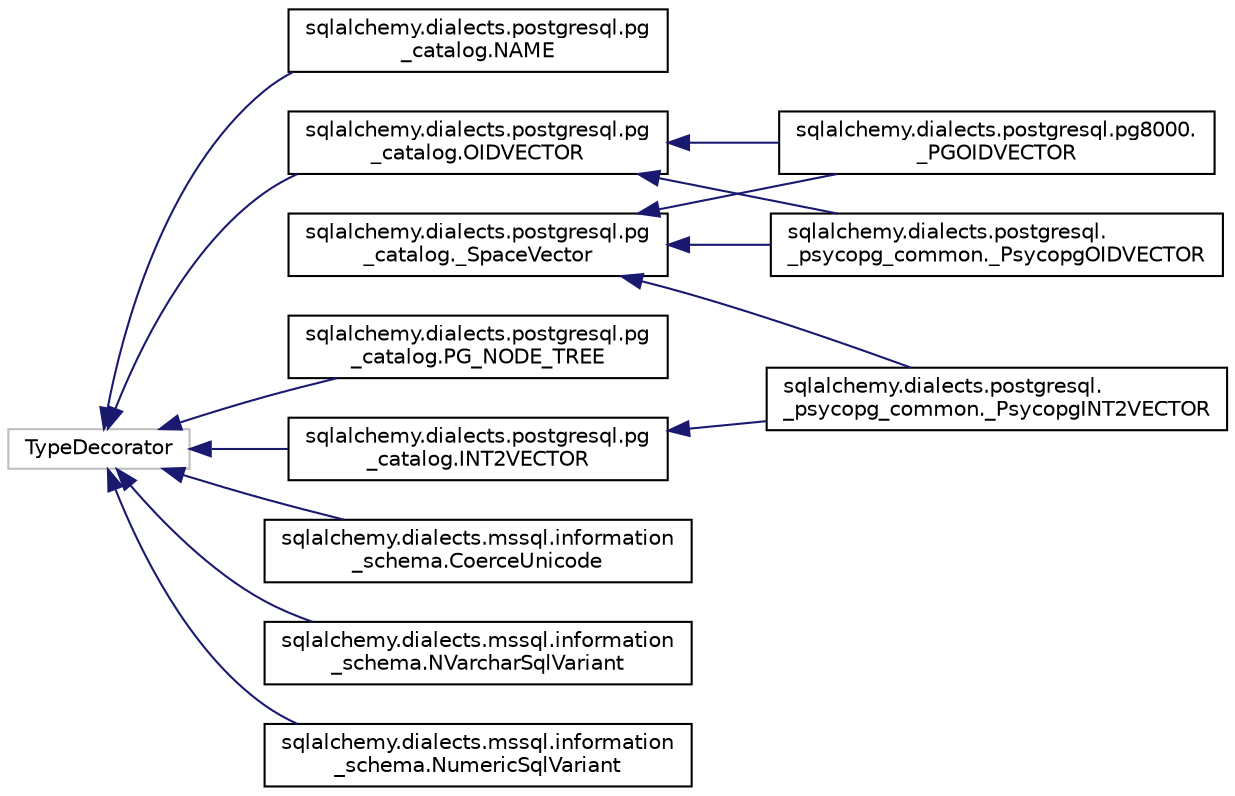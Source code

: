 digraph "Graphical Class Hierarchy"
{
 // LATEX_PDF_SIZE
  edge [fontname="Helvetica",fontsize="10",labelfontname="Helvetica",labelfontsize="10"];
  node [fontname="Helvetica",fontsize="10",shape=record];
  rankdir="LR";
  Node0 [label="sqlalchemy.dialects.postgresql.pg\l_catalog._SpaceVector",height=0.2,width=0.4,color="black", fillcolor="white", style="filled",URL="$classsqlalchemy_1_1dialects_1_1postgresql_1_1pg__catalog_1_1__SpaceVector.html",tooltip=" "];
  Node0 -> Node1 [dir="back",color="midnightblue",fontsize="10",style="solid",fontname="Helvetica"];
  Node1 [label="sqlalchemy.dialects.postgresql.\l_psycopg_common._PsycopgINT2VECTOR",height=0.2,width=0.4,color="black", fillcolor="white", style="filled",URL="$classsqlalchemy_1_1dialects_1_1postgresql_1_1__psycopg__common_1_1__PsycopgINT2VECTOR.html",tooltip=" "];
  Node0 -> Node2 [dir="back",color="midnightblue",fontsize="10",style="solid",fontname="Helvetica"];
  Node2 [label="sqlalchemy.dialects.postgresql.\l_psycopg_common._PsycopgOIDVECTOR",height=0.2,width=0.4,color="black", fillcolor="white", style="filled",URL="$classsqlalchemy_1_1dialects_1_1postgresql_1_1__psycopg__common_1_1__PsycopgOIDVECTOR.html",tooltip=" "];
  Node0 -> Node3 [dir="back",color="midnightblue",fontsize="10",style="solid",fontname="Helvetica"];
  Node3 [label="sqlalchemy.dialects.postgresql.pg8000.\l_PGOIDVECTOR",height=0.2,width=0.4,color="black", fillcolor="white", style="filled",URL="$classsqlalchemy_1_1dialects_1_1postgresql_1_1pg8000_1_1__PGOIDVECTOR.html",tooltip=" "];
  Node19088 [label="TypeDecorator",height=0.2,width=0.4,color="grey75", fillcolor="white", style="filled",tooltip=" "];
  Node19088 -> Node19089 [dir="back",color="midnightblue",fontsize="10",style="solid",fontname="Helvetica"];
  Node19089 [label="sqlalchemy.dialects.mssql.information\l_schema.CoerceUnicode",height=0.2,width=0.4,color="black", fillcolor="white", style="filled",URL="$classsqlalchemy_1_1dialects_1_1mssql_1_1information__schema_1_1CoerceUnicode.html",tooltip=" "];
  Node19088 -> Node19090 [dir="back",color="midnightblue",fontsize="10",style="solid",fontname="Helvetica"];
  Node19090 [label="sqlalchemy.dialects.mssql.information\l_schema.NVarcharSqlVariant",height=0.2,width=0.4,color="black", fillcolor="white", style="filled",URL="$classsqlalchemy_1_1dialects_1_1mssql_1_1information__schema_1_1NVarcharSqlVariant.html",tooltip=" "];
  Node19088 -> Node19091 [dir="back",color="midnightblue",fontsize="10",style="solid",fontname="Helvetica"];
  Node19091 [label="sqlalchemy.dialects.mssql.information\l_schema.NumericSqlVariant",height=0.2,width=0.4,color="black", fillcolor="white", style="filled",URL="$classsqlalchemy_1_1dialects_1_1mssql_1_1information__schema_1_1NumericSqlVariant.html",tooltip=" "];
  Node19088 -> Node19092 [dir="back",color="midnightblue",fontsize="10",style="solid",fontname="Helvetica"];
  Node19092 [label="sqlalchemy.dialects.postgresql.pg\l_catalog.INT2VECTOR",height=0.2,width=0.4,color="black", fillcolor="white", style="filled",URL="$classsqlalchemy_1_1dialects_1_1postgresql_1_1pg__catalog_1_1INT2VECTOR.html",tooltip=" "];
  Node19092 -> Node1 [dir="back",color="midnightblue",fontsize="10",style="solid",fontname="Helvetica"];
  Node19088 -> Node19093 [dir="back",color="midnightblue",fontsize="10",style="solid",fontname="Helvetica"];
  Node19093 [label="sqlalchemy.dialects.postgresql.pg\l_catalog.NAME",height=0.2,width=0.4,color="black", fillcolor="white", style="filled",URL="$classsqlalchemy_1_1dialects_1_1postgresql_1_1pg__catalog_1_1NAME.html",tooltip=" "];
  Node19088 -> Node19094 [dir="back",color="midnightblue",fontsize="10",style="solid",fontname="Helvetica"];
  Node19094 [label="sqlalchemy.dialects.postgresql.pg\l_catalog.OIDVECTOR",height=0.2,width=0.4,color="black", fillcolor="white", style="filled",URL="$classsqlalchemy_1_1dialects_1_1postgresql_1_1pg__catalog_1_1OIDVECTOR.html",tooltip=" "];
  Node19094 -> Node2 [dir="back",color="midnightblue",fontsize="10",style="solid",fontname="Helvetica"];
  Node19094 -> Node3 [dir="back",color="midnightblue",fontsize="10",style="solid",fontname="Helvetica"];
  Node19088 -> Node19095 [dir="back",color="midnightblue",fontsize="10",style="solid",fontname="Helvetica"];
  Node19095 [label="sqlalchemy.dialects.postgresql.pg\l_catalog.PG_NODE_TREE",height=0.2,width=0.4,color="black", fillcolor="white", style="filled",URL="$classsqlalchemy_1_1dialects_1_1postgresql_1_1pg__catalog_1_1PG__NODE__TREE.html",tooltip=" "];
}
